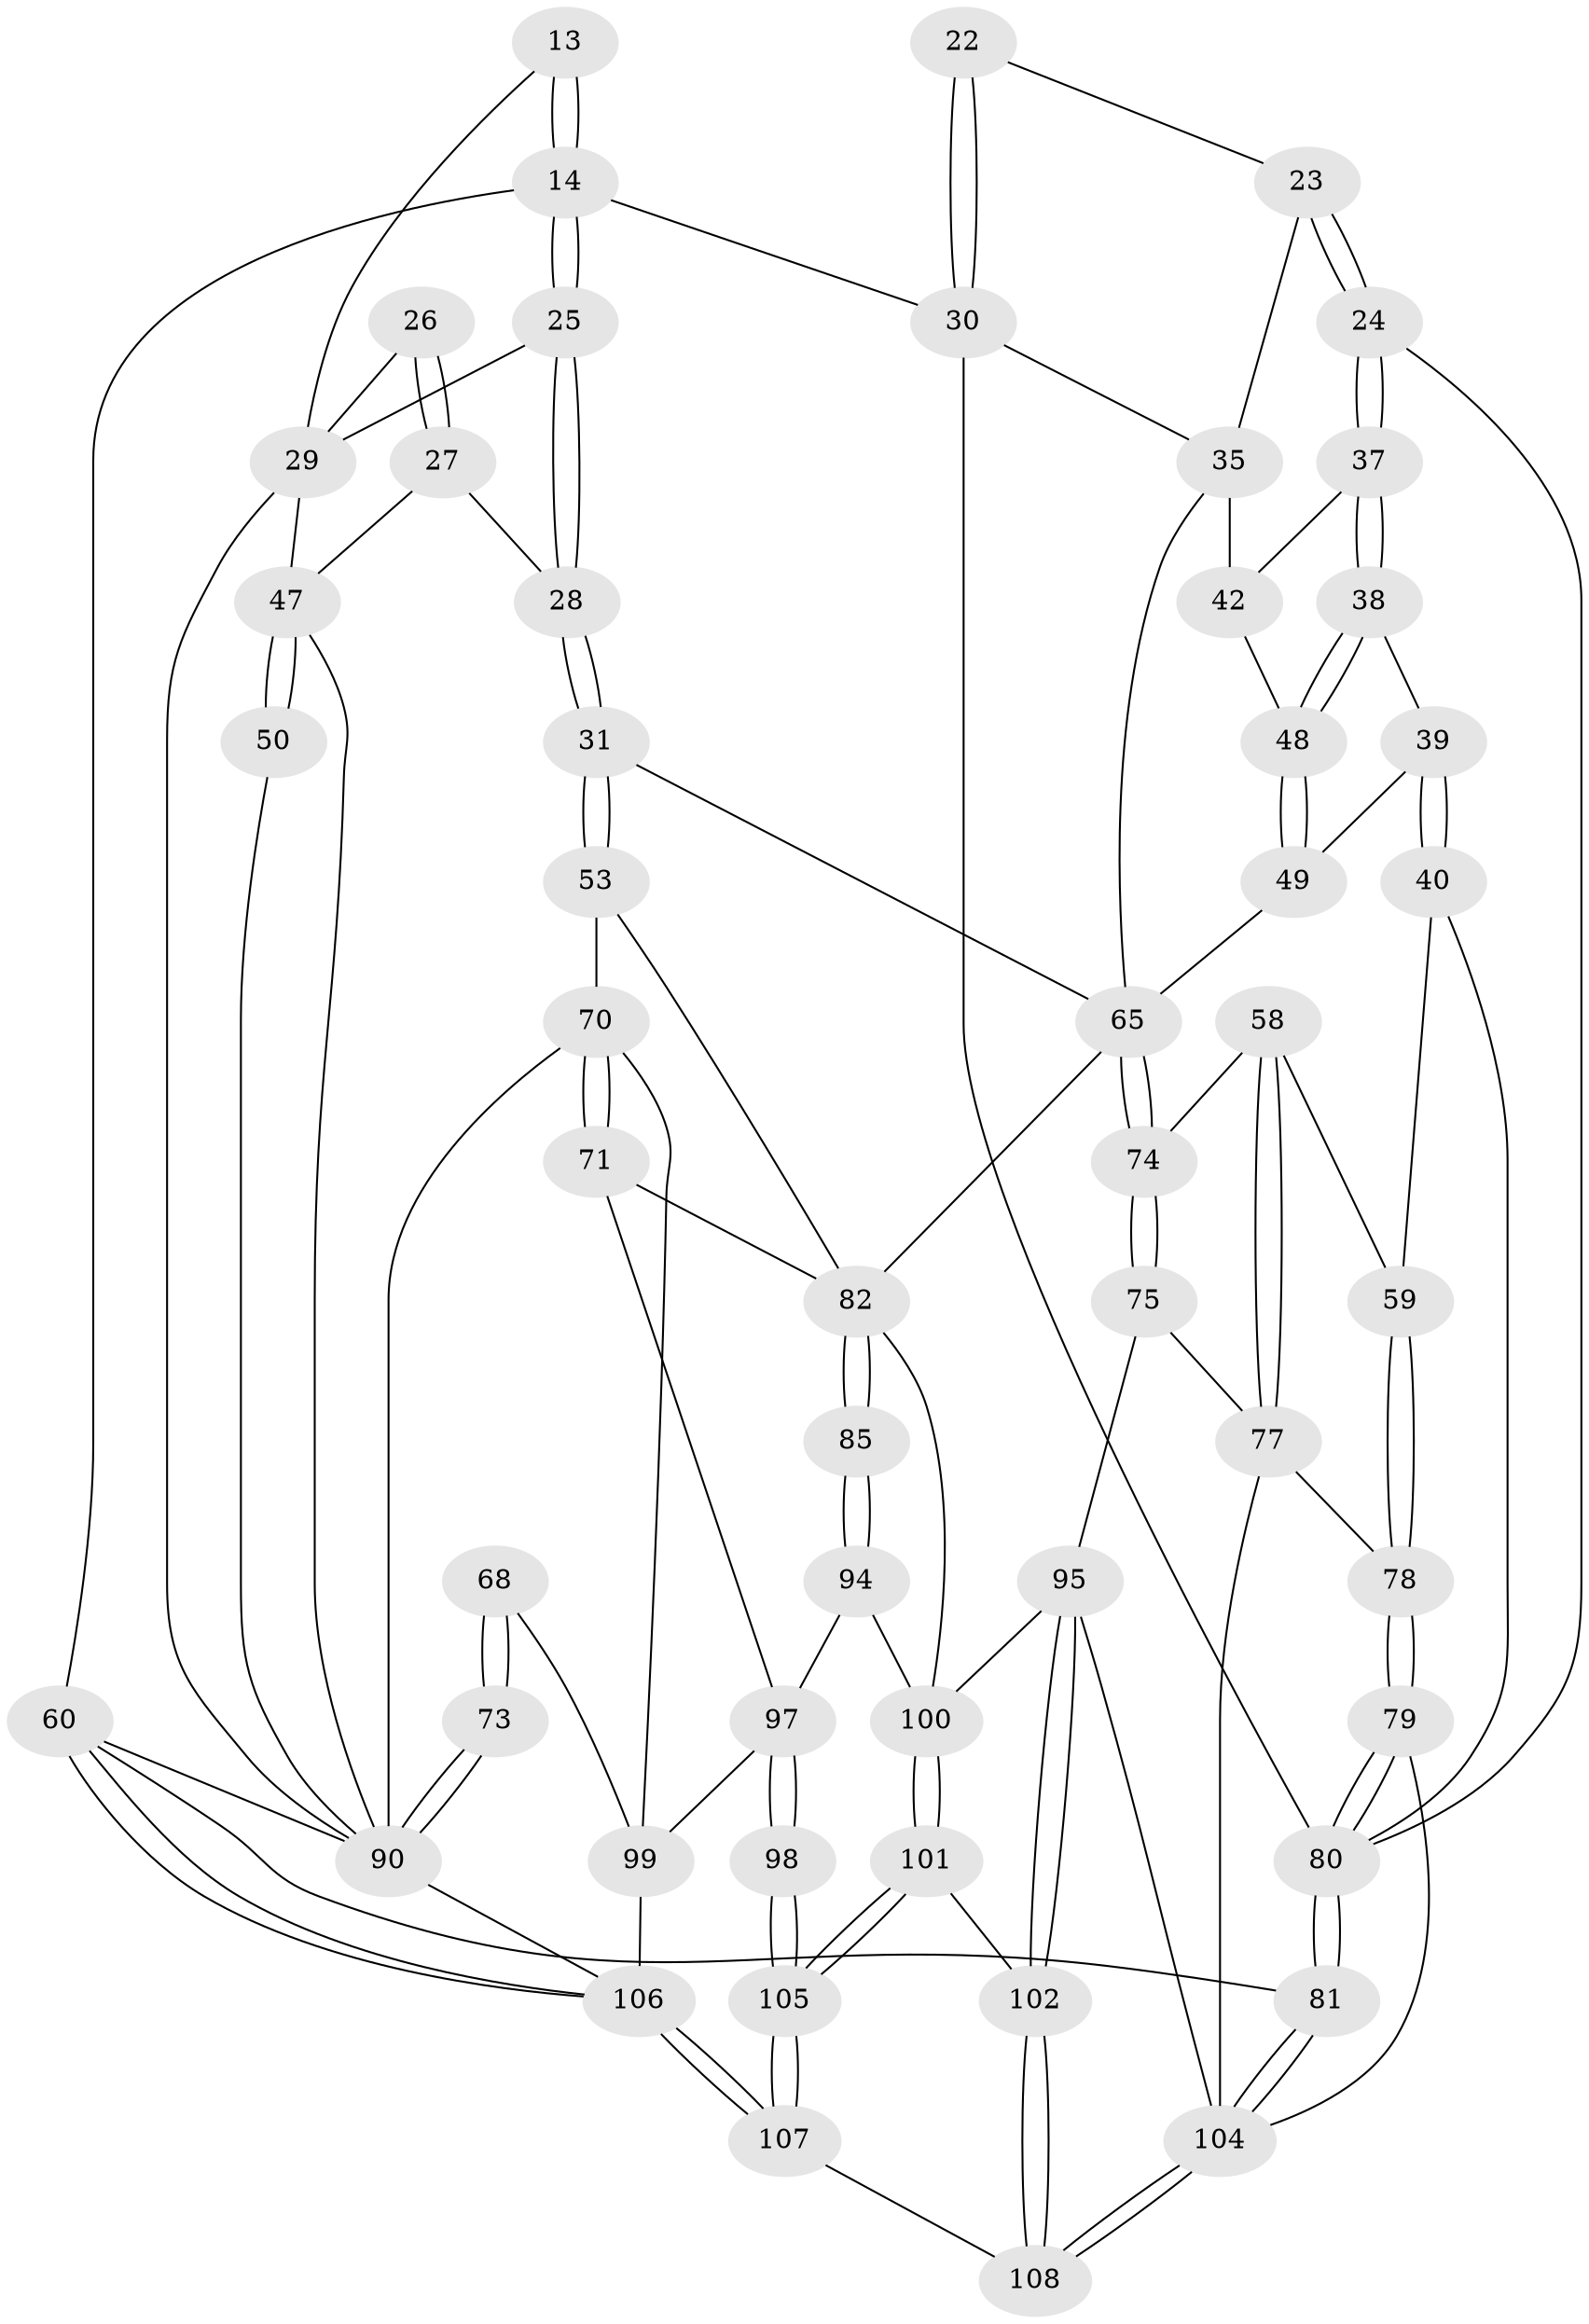 // original degree distribution, {3: 0.018518518518518517, 4: 0.25, 5: 0.5, 6: 0.23148148148148148}
// Generated by graph-tools (version 1.1) at 2025/59/03/09/25 04:59:51]
// undirected, 54 vertices, 127 edges
graph export_dot {
graph [start="1"]
  node [color=gray90,style=filled];
  13 [pos="+0.7041733722224633+0.08270165254282427",super="+12"];
  14 [pos="+0.5535890080666058+0.15853108326803023",super="+9+3"];
  22 [pos="+0.31069985849330495+0.20798299858680364"];
  23 [pos="+0.30799203353038096+0.2095783335851806"];
  24 [pos="+0.2060188111340325+0.22446895637967496"];
  25 [pos="+0.6247010564494268+0.256947966545689"];
  26 [pos="+0.8408538444281419+0.20704337416840152"];
  27 [pos="+0.6354231740568462+0.33399826842800684"];
  28 [pos="+0.6344346609610405+0.3336463378510708"];
  29 [pos="+0.8981636366313799+0.2094477466856953",super="+16+18+19"];
  30 [pos="+0.4336787304002362+0.26648920514756247",super="+11"];
  31 [pos="+0.49160801158054335+0.4142610689980496"];
  35 [pos="+0.3386357740058058+0.2729759175068611",super="+34+33"];
  37 [pos="+0.2167075209431187+0.2542262668941962"];
  38 [pos="+0.22503079559904132+0.32244569183961447"];
  39 [pos="+0.1518972645152245+0.3841085214697618"];
  40 [pos="+0+0.4280650939185779"];
  42 [pos="+0.36105322702545267+0.3954138310749641",super="+36"];
  47 [pos="+0.9147302357829334+0.35933814693535276",super="+43+44"];
  48 [pos="+0.2962707894552511+0.4145229056516178"];
  49 [pos="+0.26248167790447363+0.4577795238790744"];
  50 [pos="+0.7259202720979911+0.41894480040714677"];
  53 [pos="+0.5545851915223867+0.5226654169832611"];
  58 [pos="+0.19477652277917876+0.5466290565718295"];
  59 [pos="+0+0.4644924160820023"];
  60 [pos="+1+1",super="+4"];
  65 [pos="+0.39409165840168925+0.6191333296235945",super="+56"];
  68 [pos="+0.8524414045685486+0.6766338445246207"];
  70 [pos="+0.6894041146442182+0.623996182225424",super="+52"];
  71 [pos="+0.6337516411353471+0.6935185753640188"];
  73 [pos="+0.9604721721906483+0.7728121719224296",super="+66+67"];
  74 [pos="+0.28701474040850955+0.6965101940557193",super="+57"];
  75 [pos="+0.2817784023153003+0.7164091626026505"];
  77 [pos="+0.14119190071316487+0.6716181995172806",super="+76"];
  78 [pos="+0.11835388488104312+0.6840040241962171"];
  79 [pos="+0.034119872979371586+0.7992325574581927"];
  80 [pos="+0+0.883194199778008",super="+41+21"];
  81 [pos="+0+1",super="+6"];
  82 [pos="+0.4694989877365142+0.7163498006711663",super="+72"];
  85 [pos="+0.549960046021804+0.7488431021873192"];
  90 [pos="+0.9854327639058124+0.7985156551305601",super="+62"];
  94 [pos="+0.5483188198494632+0.830122162153101"];
  95 [pos="+0.3437132168589098+0.8508501036669812",super="+84"];
  97 [pos="+0.6804217878097444+0.8894886099320897",super="+88+93"];
  98 [pos="+0.6604789864286562+0.908517530261761"];
  99 [pos="+0.762091660602805+0.8624816319979263",super="+92+87"];
  100 [pos="+0.4991253922879494+0.8733763082802765",super="+83"];
  101 [pos="+0.4939319934349186+0.8821706527513314"];
  102 [pos="+0.40982552795155525+0.9383276977372479"];
  104 [pos="+0.17989152805258818+1",super="+96+86"];
  105 [pos="+0.6849312414103913+1"];
  106 [pos="+0.8273811283933764+1",super="+103+91"];
  107 [pos="+0.6872271884141996+1"];
  108 [pos="+0.3567847323021331+1"];
  13 -- 14 [weight=2];
  13 -- 14;
  13 -- 29 [weight=2];
  14 -- 25;
  14 -- 25;
  14 -- 60;
  14 -- 30 [weight=2];
  22 -- 23;
  22 -- 30 [weight=2];
  22 -- 30;
  23 -- 24;
  23 -- 24;
  23 -- 35;
  24 -- 37;
  24 -- 37;
  24 -- 80;
  25 -- 28;
  25 -- 28;
  25 -- 29;
  26 -- 27;
  26 -- 27;
  26 -- 29 [weight=2];
  27 -- 28;
  27 -- 47;
  28 -- 31;
  28 -- 31;
  29 -- 47;
  29 -- 90;
  30 -- 35;
  30 -- 80;
  31 -- 53;
  31 -- 53;
  31 -- 65;
  35 -- 42 [weight=2];
  35 -- 65;
  37 -- 38;
  37 -- 38;
  37 -- 42;
  38 -- 39;
  38 -- 48;
  38 -- 48;
  39 -- 40;
  39 -- 40;
  39 -- 49;
  40 -- 59;
  40 -- 80;
  42 -- 48;
  47 -- 50 [weight=2];
  47 -- 50;
  47 -- 90;
  48 -- 49;
  48 -- 49;
  49 -- 65;
  50 -- 90;
  53 -- 82;
  53 -- 70;
  58 -- 59;
  58 -- 77;
  58 -- 77;
  58 -- 74;
  59 -- 78;
  59 -- 78;
  60 -- 106;
  60 -- 106;
  60 -- 81 [weight=2];
  60 -- 90 [weight=2];
  65 -- 74 [weight=2];
  65 -- 74;
  65 -- 82;
  68 -- 73 [weight=2];
  68 -- 73;
  68 -- 99;
  70 -- 71;
  70 -- 71;
  70 -- 99;
  70 -- 90;
  71 -- 82;
  71 -- 97;
  73 -- 90 [weight=3];
  73 -- 90;
  74 -- 75;
  74 -- 75;
  75 -- 95;
  75 -- 77;
  77 -- 78;
  77 -- 104;
  78 -- 79;
  78 -- 79;
  79 -- 80;
  79 -- 80;
  79 -- 104;
  80 -- 81 [weight=3];
  80 -- 81;
  81 -- 104;
  81 -- 104;
  82 -- 85 [weight=2];
  82 -- 85;
  82 -- 100;
  85 -- 94;
  85 -- 94;
  90 -- 106;
  94 -- 100;
  94 -- 97;
  95 -- 102;
  95 -- 102;
  95 -- 104;
  95 -- 100;
  97 -- 98 [weight=2];
  97 -- 98;
  97 -- 99 [weight=2];
  98 -- 105;
  98 -- 105;
  99 -- 106 [weight=2];
  100 -- 101;
  100 -- 101;
  101 -- 102;
  101 -- 105;
  101 -- 105;
  102 -- 108;
  102 -- 108;
  104 -- 108;
  104 -- 108;
  105 -- 107;
  105 -- 107;
  106 -- 107;
  106 -- 107;
  107 -- 108;
}
